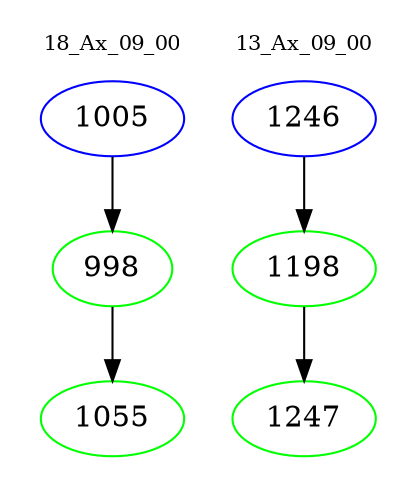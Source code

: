 digraph{
subgraph cluster_0 {
color = white
label = "18_Ax_09_00";
fontsize=10;
T0_1005 [label="1005", color="blue"]
T0_1005 -> T0_998 [color="black"]
T0_998 [label="998", color="green"]
T0_998 -> T0_1055 [color="black"]
T0_1055 [label="1055", color="green"]
}
subgraph cluster_1 {
color = white
label = "13_Ax_09_00";
fontsize=10;
T1_1246 [label="1246", color="blue"]
T1_1246 -> T1_1198 [color="black"]
T1_1198 [label="1198", color="green"]
T1_1198 -> T1_1247 [color="black"]
T1_1247 [label="1247", color="green"]
}
}
